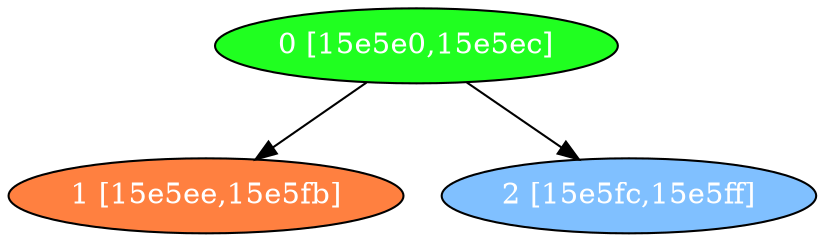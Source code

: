 diGraph libnss3{
	libnss3_0  [style=filled fillcolor="#20FF20" fontcolor="#ffffff" shape=oval label="0 [15e5e0,15e5ec]"]
	libnss3_1  [style=filled fillcolor="#FF8040" fontcolor="#ffffff" shape=oval label="1 [15e5ee,15e5fb]"]
	libnss3_2  [style=filled fillcolor="#80C0FF" fontcolor="#ffffff" shape=oval label="2 [15e5fc,15e5ff]"]

	libnss3_0 -> libnss3_1
	libnss3_0 -> libnss3_2
}